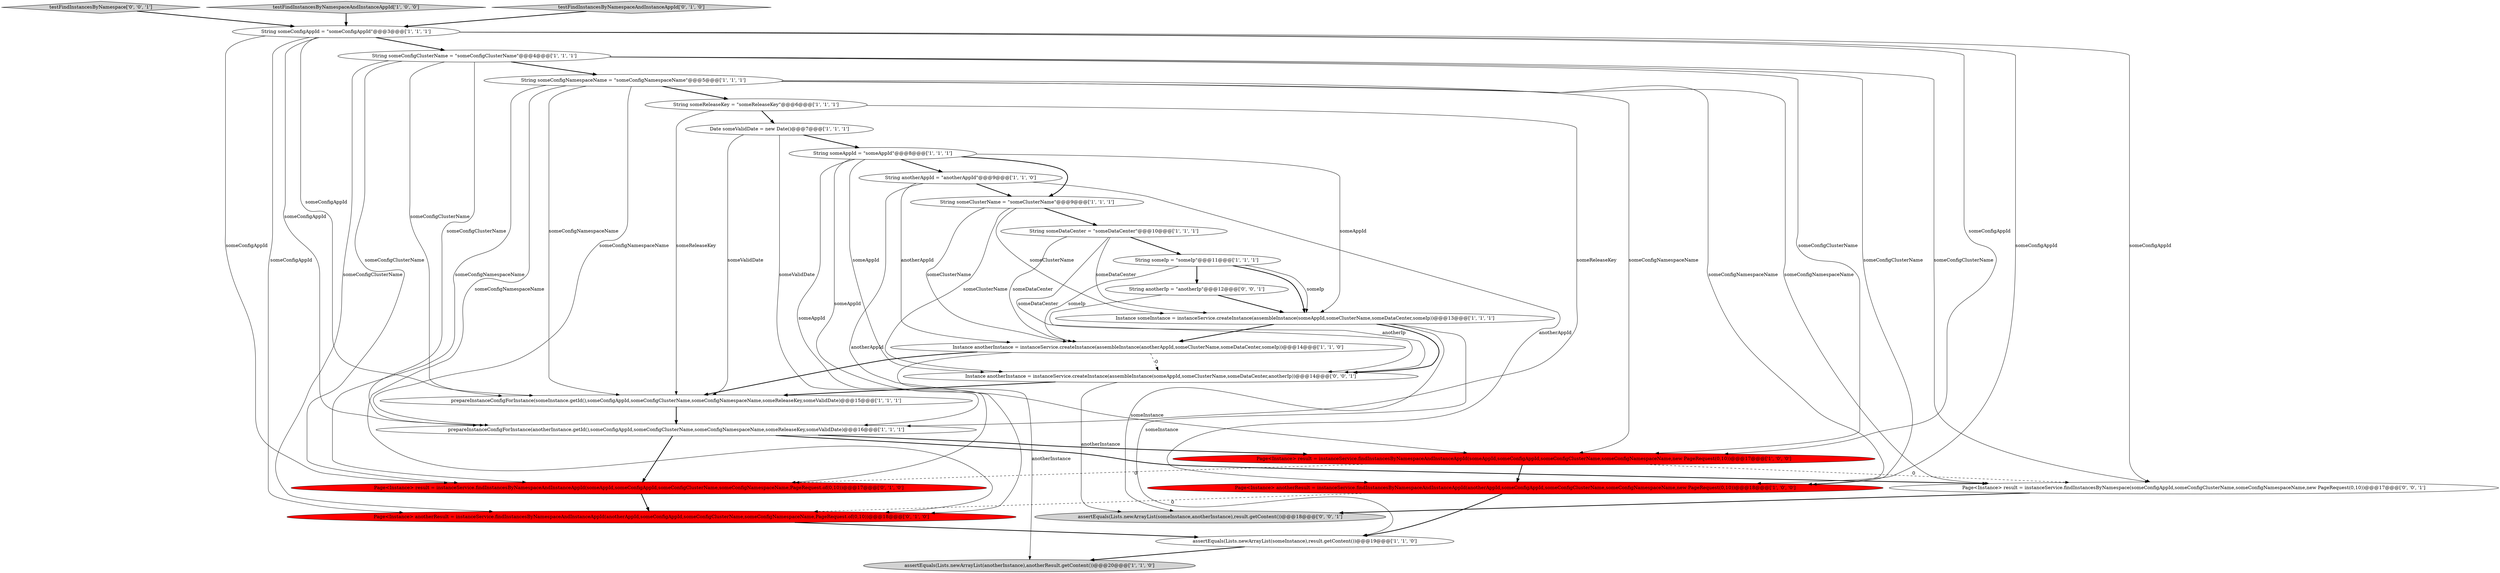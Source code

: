 digraph {
26 [style = filled, label = "assertEquals(Lists.newArrayList(someInstance,anotherInstance),result.getContent())@@@18@@@['0', '0', '1']", fillcolor = lightgray, shape = ellipse image = "AAA0AAABBB3BBB"];
12 [style = filled, label = "Page<Instance> anotherResult = instanceService.findInstancesByNamespaceAndInstanceAppId(anotherAppId,someConfigAppId,someConfigClusterName,someConfigNamespaceName,new PageRequest(0,10))@@@18@@@['1', '0', '0']", fillcolor = red, shape = ellipse image = "AAA1AAABBB1BBB"];
8 [style = filled, label = "String someAppId = \"someAppId\"@@@8@@@['1', '1', '1']", fillcolor = white, shape = ellipse image = "AAA0AAABBB1BBB"];
22 [style = filled, label = "testFindInstancesByNamespace['0', '0', '1']", fillcolor = lightgray, shape = diamond image = "AAA0AAABBB3BBB"];
2 [style = filled, label = "String someDataCenter = \"someDataCenter\"@@@10@@@['1', '1', '1']", fillcolor = white, shape = ellipse image = "AAA0AAABBB1BBB"];
15 [style = filled, label = "assertEquals(Lists.newArrayList(someInstance),result.getContent())@@@19@@@['1', '1', '0']", fillcolor = white, shape = ellipse image = "AAA0AAABBB1BBB"];
17 [style = filled, label = "String someReleaseKey = \"someReleaseKey\"@@@6@@@['1', '1', '1']", fillcolor = white, shape = ellipse image = "AAA0AAABBB1BBB"];
19 [style = filled, label = "Page<Instance> anotherResult = instanceService.findInstancesByNamespaceAndInstanceAppId(anotherAppId,someConfigAppId,someConfigClusterName,someConfigNamespaceName,PageRequest.of(0,10))@@@18@@@['0', '1', '0']", fillcolor = red, shape = ellipse image = "AAA1AAABBB2BBB"];
1 [style = filled, label = "String someIp = \"someIp\"@@@11@@@['1', '1', '1']", fillcolor = white, shape = ellipse image = "AAA0AAABBB1BBB"];
4 [style = filled, label = "String someConfigAppId = \"someConfigAppId\"@@@3@@@['1', '1', '1']", fillcolor = white, shape = ellipse image = "AAA0AAABBB1BBB"];
9 [style = filled, label = "String someClusterName = \"someClusterName\"@@@9@@@['1', '1', '1']", fillcolor = white, shape = ellipse image = "AAA0AAABBB1BBB"];
5 [style = filled, label = "Page<Instance> result = instanceService.findInstancesByNamespaceAndInstanceAppId(someAppId,someConfigAppId,someConfigClusterName,someConfigNamespaceName,new PageRequest(0,10))@@@17@@@['1', '0', '0']", fillcolor = red, shape = ellipse image = "AAA1AAABBB1BBB"];
11 [style = filled, label = "String anotherAppId = \"anotherAppId\"@@@9@@@['1', '1', '0']", fillcolor = white, shape = ellipse image = "AAA0AAABBB1BBB"];
13 [style = filled, label = "String someConfigClusterName = \"someConfigClusterName\"@@@4@@@['1', '1', '1']", fillcolor = white, shape = ellipse image = "AAA0AAABBB1BBB"];
20 [style = filled, label = "Page<Instance> result = instanceService.findInstancesByNamespaceAndInstanceAppId(someAppId,someConfigAppId,someConfigClusterName,someConfigNamespaceName,PageRequest.of(0,10))@@@17@@@['0', '1', '0']", fillcolor = red, shape = ellipse image = "AAA1AAABBB2BBB"];
3 [style = filled, label = "prepareInstanceConfigForInstance(anotherInstance.getId(),someConfigAppId,someConfigClusterName,someConfigNamespaceName,someReleaseKey,someValidDate)@@@16@@@['1', '1', '1']", fillcolor = white, shape = ellipse image = "AAA0AAABBB1BBB"];
10 [style = filled, label = "Instance anotherInstance = instanceService.createInstance(assembleInstance(anotherAppId,someClusterName,someDataCenter,someIp))@@@14@@@['1', '1', '0']", fillcolor = white, shape = ellipse image = "AAA0AAABBB1BBB"];
18 [style = filled, label = "prepareInstanceConfigForInstance(someInstance.getId(),someConfigAppId,someConfigClusterName,someConfigNamespaceName,someReleaseKey,someValidDate)@@@15@@@['1', '1', '1']", fillcolor = white, shape = ellipse image = "AAA0AAABBB1BBB"];
24 [style = filled, label = "Page<Instance> result = instanceService.findInstancesByNamespace(someConfigAppId,someConfigClusterName,someConfigNamespaceName,new PageRequest(0,10))@@@17@@@['0', '0', '1']", fillcolor = white, shape = ellipse image = "AAA0AAABBB3BBB"];
7 [style = filled, label = "testFindInstancesByNamespaceAndInstanceAppId['1', '0', '0']", fillcolor = lightgray, shape = diamond image = "AAA0AAABBB1BBB"];
16 [style = filled, label = "Instance someInstance = instanceService.createInstance(assembleInstance(someAppId,someClusterName,someDataCenter,someIp))@@@13@@@['1', '1', '1']", fillcolor = white, shape = ellipse image = "AAA0AAABBB1BBB"];
21 [style = filled, label = "testFindInstancesByNamespaceAndInstanceAppId['0', '1', '0']", fillcolor = lightgray, shape = diamond image = "AAA0AAABBB2BBB"];
6 [style = filled, label = "String someConfigNamespaceName = \"someConfigNamespaceName\"@@@5@@@['1', '1', '1']", fillcolor = white, shape = ellipse image = "AAA0AAABBB1BBB"];
0 [style = filled, label = "Date someValidDate = new Date()@@@7@@@['1', '1', '1']", fillcolor = white, shape = ellipse image = "AAA0AAABBB1BBB"];
14 [style = filled, label = "assertEquals(Lists.newArrayList(anotherInstance),anotherResult.getContent())@@@20@@@['1', '1', '0']", fillcolor = lightgray, shape = ellipse image = "AAA0AAABBB1BBB"];
23 [style = filled, label = "String anotherIp = \"anotherIp\"@@@12@@@['0', '0', '1']", fillcolor = white, shape = ellipse image = "AAA0AAABBB3BBB"];
25 [style = filled, label = "Instance anotherInstance = instanceService.createInstance(assembleInstance(someAppId,someClusterName,someDataCenter,anotherIp))@@@14@@@['0', '0', '1']", fillcolor = white, shape = ellipse image = "AAA0AAABBB3BBB"];
6->17 [style = bold, label=""];
10->18 [style = bold, label=""];
18->3 [style = bold, label=""];
23->16 [style = bold, label=""];
4->12 [style = solid, label="someConfigAppId"];
6->20 [style = solid, label="someConfigNamespaceName"];
6->18 [style = solid, label="someConfigNamespaceName"];
13->19 [style = solid, label="someConfigClusterName"];
15->14 [style = bold, label=""];
3->24 [style = bold, label=""];
0->3 [style = solid, label="someValidDate"];
9->2 [style = bold, label=""];
16->10 [style = bold, label=""];
4->20 [style = solid, label="someConfigAppId"];
2->1 [style = bold, label=""];
6->3 [style = solid, label="someConfigNamespaceName"];
9->10 [style = solid, label="someClusterName"];
11->19 [style = solid, label="anotherAppId"];
8->25 [style = solid, label="someAppId"];
17->3 [style = solid, label="someReleaseKey"];
4->13 [style = bold, label=""];
12->15 [style = bold, label=""];
25->18 [style = bold, label=""];
4->3 [style = solid, label="someConfigAppId"];
0->18 [style = solid, label="someValidDate"];
16->26 [style = solid, label="someInstance"];
5->24 [style = dashed, label="0"];
9->16 [style = solid, label="someClusterName"];
2->25 [style = solid, label="someDataCenter"];
16->25 [style = bold, label=""];
23->25 [style = solid, label="anotherIp"];
7->4 [style = bold, label=""];
9->25 [style = solid, label="someClusterName"];
11->9 [style = bold, label=""];
11->10 [style = solid, label="anotherAppId"];
13->5 [style = solid, label="someConfigClusterName"];
13->3 [style = solid, label="someConfigClusterName"];
17->18 [style = solid, label="someReleaseKey"];
8->5 [style = solid, label="someAppId"];
1->23 [style = bold, label=""];
13->20 [style = solid, label="someConfigClusterName"];
5->20 [style = dashed, label="0"];
2->16 [style = solid, label="someDataCenter"];
22->4 [style = bold, label=""];
4->18 [style = solid, label="someConfigAppId"];
24->26 [style = bold, label=""];
6->24 [style = solid, label="someConfigNamespaceName"];
3->5 [style = bold, label=""];
3->20 [style = bold, label=""];
4->5 [style = solid, label="someConfigAppId"];
17->0 [style = bold, label=""];
6->5 [style = solid, label="someConfigNamespaceName"];
11->12 [style = solid, label="anotherAppId"];
8->20 [style = solid, label="someAppId"];
13->24 [style = solid, label="someConfigClusterName"];
6->12 [style = solid, label="someConfigNamespaceName"];
5->12 [style = bold, label=""];
10->14 [style = solid, label="anotherInstance"];
12->19 [style = dashed, label="0"];
1->16 [style = bold, label=""];
1->10 [style = solid, label="someIp"];
25->26 [style = solid, label="anotherInstance"];
0->8 [style = bold, label=""];
8->9 [style = bold, label=""];
13->18 [style = solid, label="someConfigClusterName"];
1->16 [style = solid, label="someIp"];
16->15 [style = solid, label="someInstance"];
13->12 [style = solid, label="someConfigClusterName"];
6->19 [style = solid, label="someConfigNamespaceName"];
13->6 [style = bold, label=""];
19->15 [style = bold, label=""];
8->16 [style = solid, label="someAppId"];
20->19 [style = bold, label=""];
4->24 [style = solid, label="someConfigAppId"];
2->10 [style = solid, label="someDataCenter"];
8->11 [style = bold, label=""];
10->25 [style = dashed, label="0"];
4->19 [style = solid, label="someConfigAppId"];
21->4 [style = bold, label=""];
}
